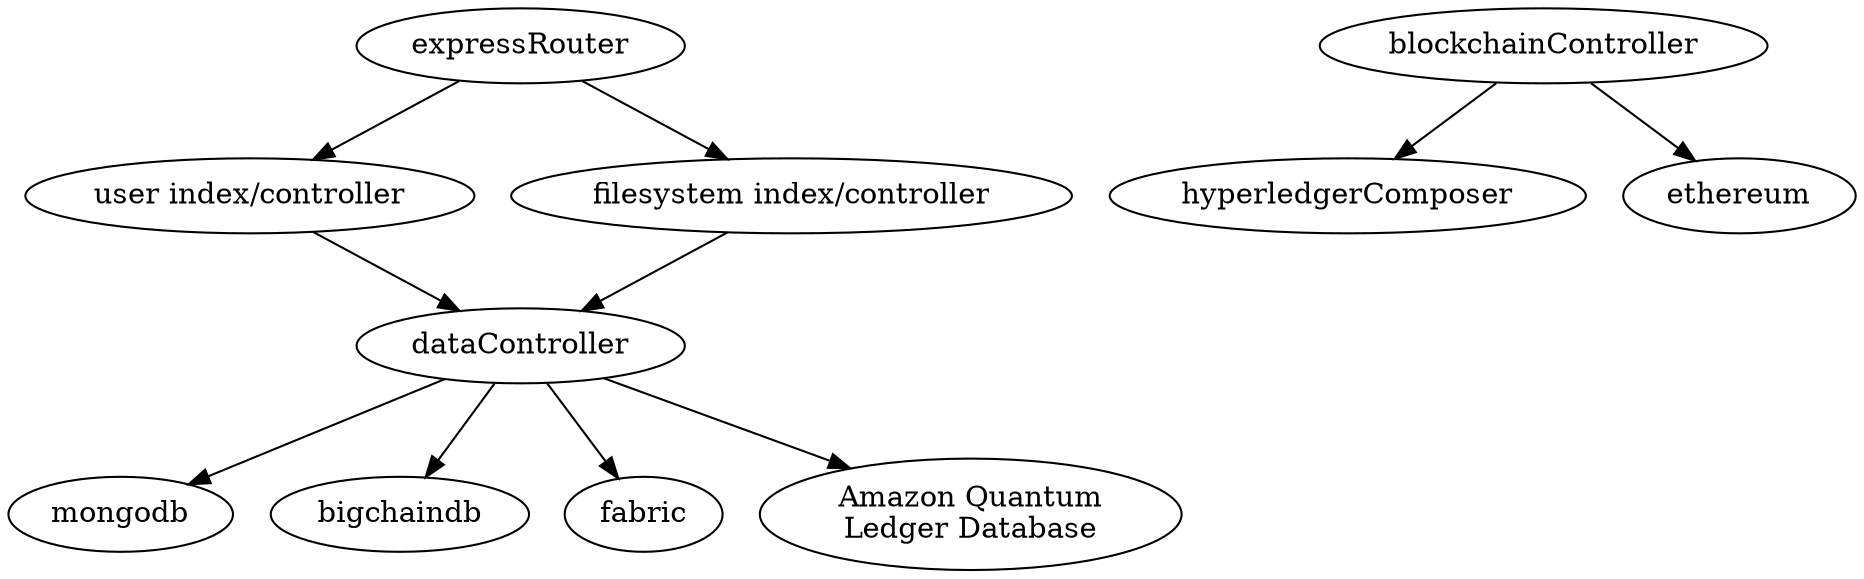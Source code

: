 digraph g {
    userIndexController[label="user index/controller"]
    filesystemIndexController[label="filesystem index/controller"]

    expressRouter -> userIndexController -> dataController
    expressRouter -> filesystemIndexController -> dataController

    dataController -> mongodb
    dataController -> bigchaindb
    dataController -> fabric
    dataController -> "Amazon Quantum\nLedger Database"

    blockchainController -> hyperledgerComposer
    blockchainController -> ethereum
}